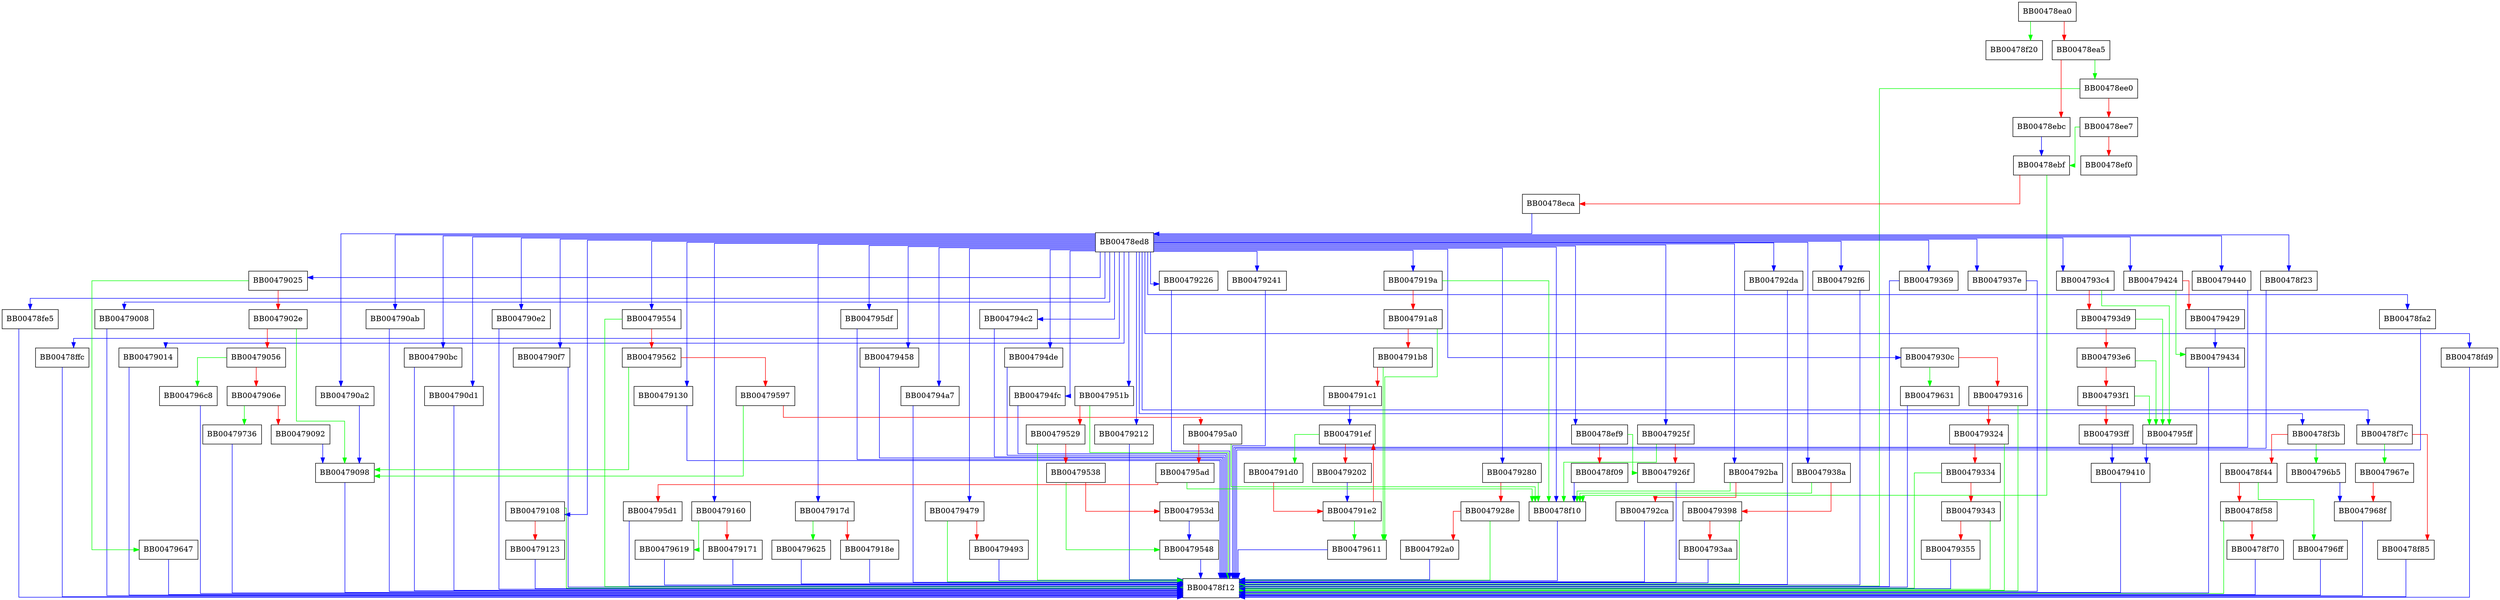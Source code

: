 digraph ssl3_ctrl {
  node [shape="box"];
  graph [splines=ortho];
  BB00478ea0 -> BB00478f20 [color="green"];
  BB00478ea0 -> BB00478ea5 [color="red"];
  BB00478ea5 -> BB00478ee0 [color="green"];
  BB00478ea5 -> BB00478ebc [color="red"];
  BB00478ebc -> BB00478ebf [color="blue"];
  BB00478ebf -> BB00478f10 [color="green"];
  BB00478ebf -> BB00478eca [color="red"];
  BB00478eca -> BB00478ed8 [color="blue"];
  BB00478ed8 -> BB00478f3b [color="blue"];
  BB00478ed8 -> BB00478f7c [color="blue"];
  BB00478ed8 -> BB00478f10 [color="blue"];
  BB00478ed8 -> BB00478fa2 [color="blue"];
  BB00478ed8 -> BB00478fd9 [color="blue"];
  BB00478ed8 -> BB00478fe5 [color="blue"];
  BB00478ed8 -> BB00478ffc [color="blue"];
  BB00478ed8 -> BB00479008 [color="blue"];
  BB00478ed8 -> BB00479014 [color="blue"];
  BB00478ed8 -> BB00479025 [color="blue"];
  BB00478ed8 -> BB004790a2 [color="blue"];
  BB00478ed8 -> BB004790ab [color="blue"];
  BB00478ed8 -> BB004790bc [color="blue"];
  BB00478ed8 -> BB004790d1 [color="blue"];
  BB00478ed8 -> BB004790e2 [color="blue"];
  BB00478ed8 -> BB004790f7 [color="blue"];
  BB00478ed8 -> BB00479108 [color="blue"];
  BB00478ed8 -> BB00479130 [color="blue"];
  BB00478ed8 -> BB00479160 [color="blue"];
  BB00478ed8 -> BB0047917d [color="blue"];
  BB00478ed8 -> BB0047919a [color="blue"];
  BB00478ed8 -> BB004795df [color="blue"];
  BB00478ed8 -> BB00479458 [color="blue"];
  BB00478ed8 -> BB00479479 [color="blue"];
  BB00478ed8 -> BB004794a7 [color="blue"];
  BB00478ed8 -> BB004794c2 [color="blue"];
  BB00478ed8 -> BB004794de [color="blue"];
  BB00478ed8 -> BB004794fc [color="blue"];
  BB00478ed8 -> BB0047951b [color="blue"];
  BB00478ed8 -> BB00479554 [color="blue"];
  BB00478ed8 -> BB00479212 [color="blue"];
  BB00478ed8 -> BB00479226 [color="blue"];
  BB00478ed8 -> BB00479241 [color="blue"];
  BB00478ed8 -> BB0047925f [color="blue"];
  BB00478ed8 -> BB00479280 [color="blue"];
  BB00478ed8 -> BB004792ba [color="blue"];
  BB00478ed8 -> BB004792da [color="blue"];
  BB00478ed8 -> BB004792f6 [color="blue"];
  BB00478ed8 -> BB0047930c [color="blue"];
  BB00478ed8 -> BB00479369 [color="blue"];
  BB00478ed8 -> BB0047937e [color="blue"];
  BB00478ed8 -> BB00478ef9 [color="blue"];
  BB00478ed8 -> BB0047938a [color="blue"];
  BB00478ed8 -> BB004793c4 [color="blue"];
  BB00478ed8 -> BB00479424 [color="blue"];
  BB00478ed8 -> BB00479440 [color="blue"];
  BB00478ed8 -> BB00478f23 [color="blue"];
  BB00478ee0 -> BB00478f12 [color="green"];
  BB00478ee0 -> BB00478ee7 [color="red"];
  BB00478ee7 -> BB00478ebf [color="green"];
  BB00478ee7 -> BB00478ef0 [color="red"];
  BB00478ef9 -> BB0047926f [color="green"];
  BB00478ef9 -> BB00478f09 [color="red"];
  BB00478f09 -> BB00478f10 [color="blue"];
  BB00478f10 -> BB00478f12 [color="blue"];
  BB00478f23 -> BB00478f12 [color="blue"];
  BB00478f3b -> BB004796b5 [color="green"];
  BB00478f3b -> BB00478f44 [color="red"];
  BB00478f44 -> BB004796ff [color="green"];
  BB00478f44 -> BB00478f58 [color="red"];
  BB00478f58 -> BB00478f12 [color="green"];
  BB00478f58 -> BB00478f70 [color="red"];
  BB00478f70 -> BB00478f12 [color="blue"];
  BB00478f7c -> BB0047967e [color="green"];
  BB00478f7c -> BB00478f85 [color="red"];
  BB00478f85 -> BB00478f12 [color="blue"];
  BB00478fa2 -> BB00478f12 [color="blue"];
  BB00478fd9 -> BB00478f12 [color="blue"];
  BB00478fe5 -> BB00478f12 [color="blue"];
  BB00478ffc -> BB00478f12 [color="blue"];
  BB00479008 -> BB00478f12 [color="blue"];
  BB00479014 -> BB00478f12 [color="blue"];
  BB00479025 -> BB00479647 [color="green"];
  BB00479025 -> BB0047902e [color="red"];
  BB0047902e -> BB00479098 [color="green"];
  BB0047902e -> BB00479056 [color="red"];
  BB00479056 -> BB004796c8 [color="green"];
  BB00479056 -> BB0047906e [color="red"];
  BB0047906e -> BB00479736 [color="green"];
  BB0047906e -> BB00479092 [color="red"];
  BB00479092 -> BB00479098 [color="blue"];
  BB00479098 -> BB00478f12 [color="blue"];
  BB004790a2 -> BB00479098 [color="blue"];
  BB004790ab -> BB00478f12 [color="blue"];
  BB004790bc -> BB00478f12 [color="blue"];
  BB004790d1 -> BB00478f12 [color="blue"];
  BB004790e2 -> BB00478f12 [color="blue"];
  BB004790f7 -> BB00478f12 [color="blue"];
  BB00479108 -> BB00478f12 [color="green"];
  BB00479108 -> BB00479123 [color="red"];
  BB00479123 -> BB00478f12 [color="blue"];
  BB00479130 -> BB00478f12 [color="blue"];
  BB00479160 -> BB00479619 [color="green"];
  BB00479160 -> BB00479171 [color="red"];
  BB00479171 -> BB00478f12 [color="blue"];
  BB0047917d -> BB00479625 [color="green"];
  BB0047917d -> BB0047918e [color="red"];
  BB0047918e -> BB00478f12 [color="blue"];
  BB0047919a -> BB00478f10 [color="green"];
  BB0047919a -> BB004791a8 [color="red"];
  BB004791a8 -> BB00479611 [color="green"];
  BB004791a8 -> BB004791b8 [color="red"];
  BB004791b8 -> BB00479611 [color="green"];
  BB004791b8 -> BB004791c1 [color="red"];
  BB004791c1 -> BB004791ef [color="blue"];
  BB004791d0 -> BB004791e2 [color="red"];
  BB004791e2 -> BB00479611 [color="green"];
  BB004791e2 -> BB004791ef [color="red"];
  BB004791ef -> BB004791d0 [color="green"];
  BB004791ef -> BB00479202 [color="red"];
  BB00479202 -> BB004791e2 [color="blue"];
  BB00479212 -> BB00478f12 [color="blue"];
  BB00479226 -> BB00478f12 [color="blue"];
  BB00479241 -> BB00478f12 [color="blue"];
  BB0047925f -> BB00478f10 [color="green"];
  BB0047925f -> BB0047926f [color="red"];
  BB0047926f -> BB00478f12 [color="blue"];
  BB00479280 -> BB00478f10 [color="green"];
  BB00479280 -> BB0047928e [color="red"];
  BB0047928e -> BB00478f12 [color="green"];
  BB0047928e -> BB004792a0 [color="red"];
  BB004792a0 -> BB00478f12 [color="blue"];
  BB004792ba -> BB00478f10 [color="green"];
  BB004792ba -> BB004792ca [color="red"];
  BB004792ca -> BB00478f12 [color="blue"];
  BB004792da -> BB00478f12 [color="blue"];
  BB004792f6 -> BB00478f12 [color="blue"];
  BB0047930c -> BB00479631 [color="green"];
  BB0047930c -> BB00479316 [color="red"];
  BB00479316 -> BB00478f12 [color="green"];
  BB00479316 -> BB00479324 [color="red"];
  BB00479324 -> BB00478f12 [color="green"];
  BB00479324 -> BB00479334 [color="red"];
  BB00479334 -> BB00478f12 [color="green"];
  BB00479334 -> BB00479343 [color="red"];
  BB00479343 -> BB00478f12 [color="green"];
  BB00479343 -> BB00479355 [color="red"];
  BB00479355 -> BB00478f12 [color="blue"];
  BB00479369 -> BB00478f12 [color="blue"];
  BB0047937e -> BB00478f12 [color="blue"];
  BB0047938a -> BB00478f10 [color="green"];
  BB0047938a -> BB00479398 [color="red"];
  BB00479398 -> BB00478f12 [color="green"];
  BB00479398 -> BB004793aa [color="red"];
  BB004793aa -> BB00478f12 [color="blue"];
  BB004793c4 -> BB004795ff [color="green"];
  BB004793c4 -> BB004793d9 [color="red"];
  BB004793d9 -> BB004795ff [color="green"];
  BB004793d9 -> BB004793e6 [color="red"];
  BB004793e6 -> BB004795ff [color="green"];
  BB004793e6 -> BB004793f1 [color="red"];
  BB004793f1 -> BB004795ff [color="green"];
  BB004793f1 -> BB004793ff [color="red"];
  BB004793ff -> BB00479410 [color="blue"];
  BB00479410 -> BB00478f12 [color="blue"];
  BB00479424 -> BB00479434 [color="green"];
  BB00479424 -> BB00479429 [color="red"];
  BB00479429 -> BB00479434 [color="blue"];
  BB00479434 -> BB00478f12 [color="blue"];
  BB00479440 -> BB00478f12 [color="blue"];
  BB00479458 -> BB00478f12 [color="blue"];
  BB00479479 -> BB00478f12 [color="green"];
  BB00479479 -> BB00479493 [color="red"];
  BB00479493 -> BB00478f12 [color="blue"];
  BB004794a7 -> BB00478f12 [color="blue"];
  BB004794c2 -> BB00478f12 [color="blue"];
  BB004794de -> BB00478f12 [color="blue"];
  BB004794fc -> BB00478f12 [color="blue"];
  BB0047951b -> BB00478f12 [color="green"];
  BB0047951b -> BB00479529 [color="red"];
  BB00479529 -> BB00478f12 [color="green"];
  BB00479529 -> BB00479538 [color="red"];
  BB00479538 -> BB00479548 [color="green"];
  BB00479538 -> BB0047953d [color="red"];
  BB0047953d -> BB00479548 [color="blue"];
  BB00479548 -> BB00478f12 [color="blue"];
  BB00479554 -> BB00478f12 [color="green"];
  BB00479554 -> BB00479562 [color="red"];
  BB00479562 -> BB00479098 [color="green"];
  BB00479562 -> BB00479597 [color="red"];
  BB00479597 -> BB00479098 [color="green"];
  BB00479597 -> BB004795a0 [color="red"];
  BB004795a0 -> BB00478f10 [color="green"];
  BB004795a0 -> BB004795ad [color="red"];
  BB004795ad -> BB00478f10 [color="green"];
  BB004795ad -> BB004795d1 [color="red"];
  BB004795d1 -> BB00478f12 [color="blue"];
  BB004795df -> BB00478f12 [color="blue"];
  BB004795ff -> BB00479410 [color="blue"];
  BB00479611 -> BB00478f12 [color="blue"];
  BB00479619 -> BB00478f12 [color="blue"];
  BB00479625 -> BB00478f12 [color="blue"];
  BB00479631 -> BB00478f12 [color="blue"];
  BB00479647 -> BB00478f12 [color="blue"];
  BB0047967e -> BB0047968f [color="red"];
  BB0047968f -> BB00478f12 [color="blue"];
  BB004796b5 -> BB0047968f [color="blue"];
  BB004796c8 -> BB00478f12 [color="blue"];
  BB004796ff -> BB00478f12 [color="blue"];
  BB00479736 -> BB00478f12 [color="blue"];
}